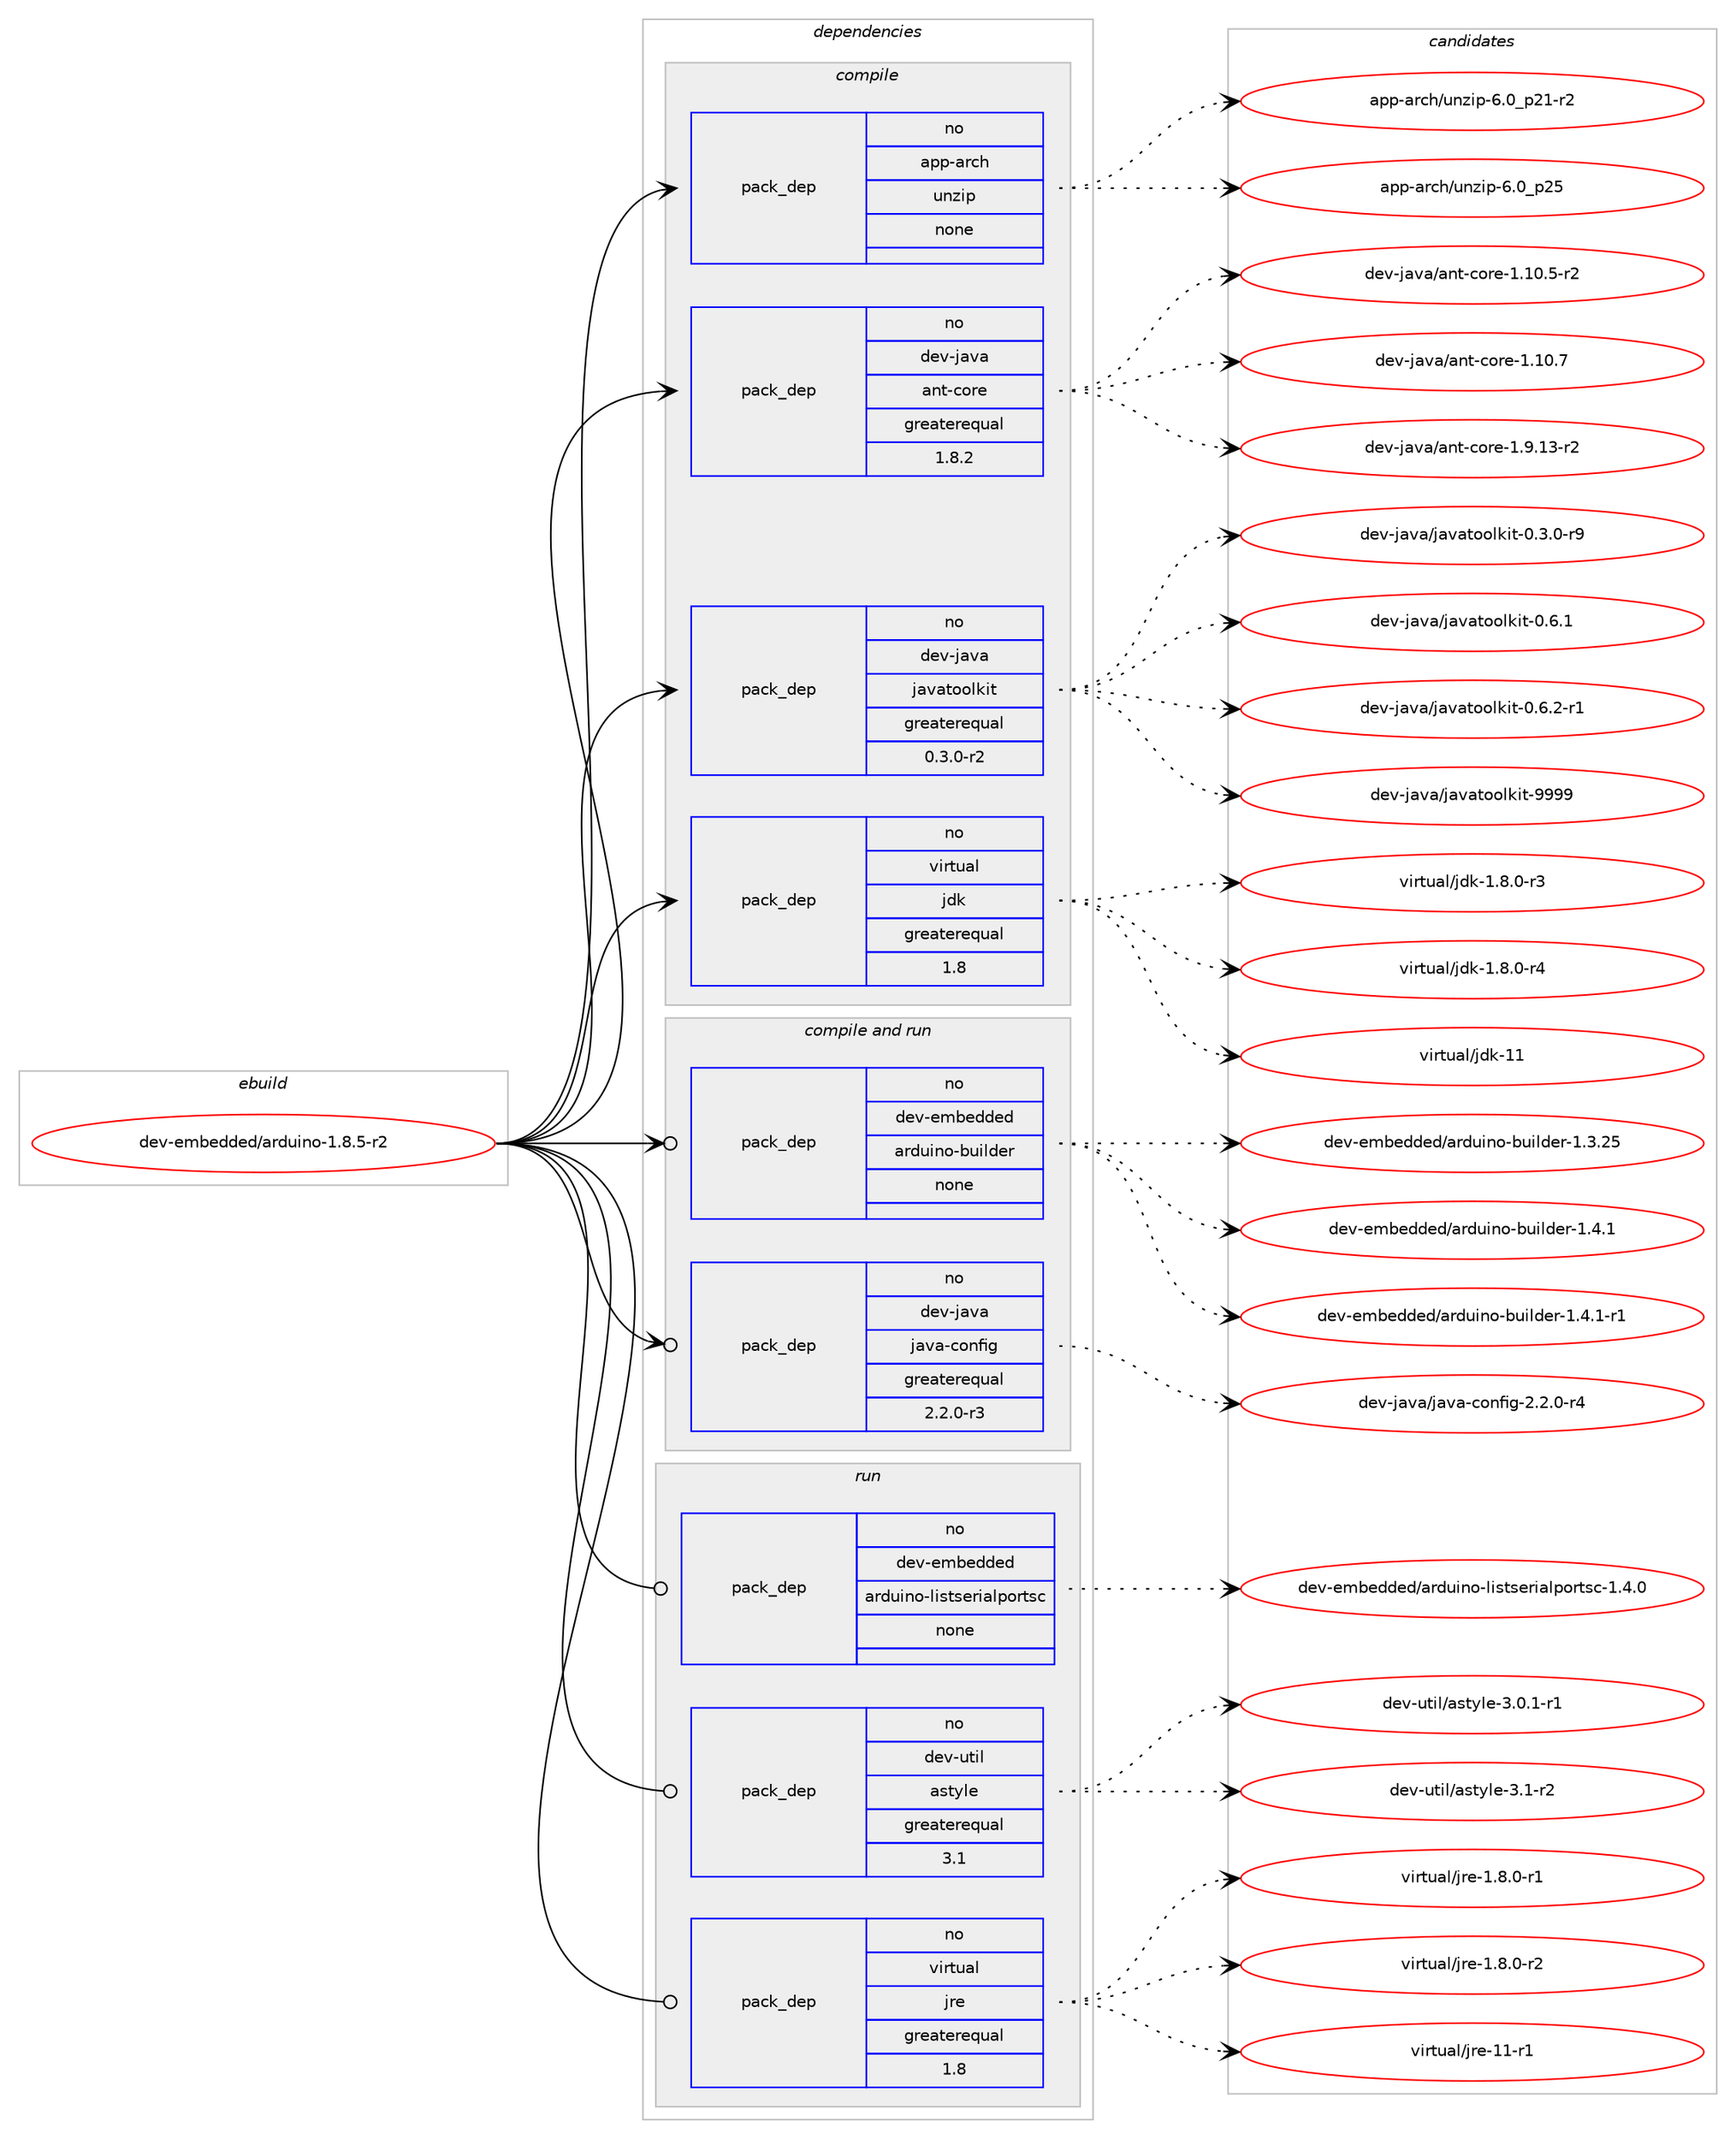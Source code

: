 digraph prolog {

# *************
# Graph options
# *************

newrank=true;
concentrate=true;
compound=true;
graph [rankdir=LR,fontname=Helvetica,fontsize=10,ranksep=1.5];#, ranksep=2.5, nodesep=0.2];
edge  [arrowhead=vee];
node  [fontname=Helvetica,fontsize=10];

# **********
# The ebuild
# **********

subgraph cluster_leftcol {
color=gray;
rank=same;
label=<<i>ebuild</i>>;
id [label="dev-embedded/arduino-1.8.5-r2", color=red, width=4, href="../dev-embedded/arduino-1.8.5-r2.svg"];
}

# ****************
# The dependencies
# ****************

subgraph cluster_midcol {
color=gray;
label=<<i>dependencies</i>>;
subgraph cluster_compile {
fillcolor="#eeeeee";
style=filled;
label=<<i>compile</i>>;
subgraph pack389841 {
dependency523936 [label=<<TABLE BORDER="0" CELLBORDER="1" CELLSPACING="0" CELLPADDING="4" WIDTH="220"><TR><TD ROWSPAN="6" CELLPADDING="30">pack_dep</TD></TR><TR><TD WIDTH="110">no</TD></TR><TR><TD>app-arch</TD></TR><TR><TD>unzip</TD></TR><TR><TD>none</TD></TR><TR><TD></TD></TR></TABLE>>, shape=none, color=blue];
}
id:e -> dependency523936:w [weight=20,style="solid",arrowhead="vee"];
subgraph pack389842 {
dependency523937 [label=<<TABLE BORDER="0" CELLBORDER="1" CELLSPACING="0" CELLPADDING="4" WIDTH="220"><TR><TD ROWSPAN="6" CELLPADDING="30">pack_dep</TD></TR><TR><TD WIDTH="110">no</TD></TR><TR><TD>dev-java</TD></TR><TR><TD>ant-core</TD></TR><TR><TD>greaterequal</TD></TR><TR><TD>1.8.2</TD></TR></TABLE>>, shape=none, color=blue];
}
id:e -> dependency523937:w [weight=20,style="solid",arrowhead="vee"];
subgraph pack389843 {
dependency523938 [label=<<TABLE BORDER="0" CELLBORDER="1" CELLSPACING="0" CELLPADDING="4" WIDTH="220"><TR><TD ROWSPAN="6" CELLPADDING="30">pack_dep</TD></TR><TR><TD WIDTH="110">no</TD></TR><TR><TD>dev-java</TD></TR><TR><TD>javatoolkit</TD></TR><TR><TD>greaterequal</TD></TR><TR><TD>0.3.0-r2</TD></TR></TABLE>>, shape=none, color=blue];
}
id:e -> dependency523938:w [weight=20,style="solid",arrowhead="vee"];
subgraph pack389844 {
dependency523939 [label=<<TABLE BORDER="0" CELLBORDER="1" CELLSPACING="0" CELLPADDING="4" WIDTH="220"><TR><TD ROWSPAN="6" CELLPADDING="30">pack_dep</TD></TR><TR><TD WIDTH="110">no</TD></TR><TR><TD>virtual</TD></TR><TR><TD>jdk</TD></TR><TR><TD>greaterequal</TD></TR><TR><TD>1.8</TD></TR></TABLE>>, shape=none, color=blue];
}
id:e -> dependency523939:w [weight=20,style="solid",arrowhead="vee"];
}
subgraph cluster_compileandrun {
fillcolor="#eeeeee";
style=filled;
label=<<i>compile and run</i>>;
subgraph pack389845 {
dependency523940 [label=<<TABLE BORDER="0" CELLBORDER="1" CELLSPACING="0" CELLPADDING="4" WIDTH="220"><TR><TD ROWSPAN="6" CELLPADDING="30">pack_dep</TD></TR><TR><TD WIDTH="110">no</TD></TR><TR><TD>dev-embedded</TD></TR><TR><TD>arduino-builder</TD></TR><TR><TD>none</TD></TR><TR><TD></TD></TR></TABLE>>, shape=none, color=blue];
}
id:e -> dependency523940:w [weight=20,style="solid",arrowhead="odotvee"];
subgraph pack389846 {
dependency523941 [label=<<TABLE BORDER="0" CELLBORDER="1" CELLSPACING="0" CELLPADDING="4" WIDTH="220"><TR><TD ROWSPAN="6" CELLPADDING="30">pack_dep</TD></TR><TR><TD WIDTH="110">no</TD></TR><TR><TD>dev-java</TD></TR><TR><TD>java-config</TD></TR><TR><TD>greaterequal</TD></TR><TR><TD>2.2.0-r3</TD></TR></TABLE>>, shape=none, color=blue];
}
id:e -> dependency523941:w [weight=20,style="solid",arrowhead="odotvee"];
}
subgraph cluster_run {
fillcolor="#eeeeee";
style=filled;
label=<<i>run</i>>;
subgraph pack389847 {
dependency523942 [label=<<TABLE BORDER="0" CELLBORDER="1" CELLSPACING="0" CELLPADDING="4" WIDTH="220"><TR><TD ROWSPAN="6" CELLPADDING="30">pack_dep</TD></TR><TR><TD WIDTH="110">no</TD></TR><TR><TD>dev-embedded</TD></TR><TR><TD>arduino-listserialportsc</TD></TR><TR><TD>none</TD></TR><TR><TD></TD></TR></TABLE>>, shape=none, color=blue];
}
id:e -> dependency523942:w [weight=20,style="solid",arrowhead="odot"];
subgraph pack389848 {
dependency523943 [label=<<TABLE BORDER="0" CELLBORDER="1" CELLSPACING="0" CELLPADDING="4" WIDTH="220"><TR><TD ROWSPAN="6" CELLPADDING="30">pack_dep</TD></TR><TR><TD WIDTH="110">no</TD></TR><TR><TD>dev-util</TD></TR><TR><TD>astyle</TD></TR><TR><TD>greaterequal</TD></TR><TR><TD>3.1</TD></TR></TABLE>>, shape=none, color=blue];
}
id:e -> dependency523943:w [weight=20,style="solid",arrowhead="odot"];
subgraph pack389849 {
dependency523944 [label=<<TABLE BORDER="0" CELLBORDER="1" CELLSPACING="0" CELLPADDING="4" WIDTH="220"><TR><TD ROWSPAN="6" CELLPADDING="30">pack_dep</TD></TR><TR><TD WIDTH="110">no</TD></TR><TR><TD>virtual</TD></TR><TR><TD>jre</TD></TR><TR><TD>greaterequal</TD></TR><TR><TD>1.8</TD></TR></TABLE>>, shape=none, color=blue];
}
id:e -> dependency523944:w [weight=20,style="solid",arrowhead="odot"];
}
}

# **************
# The candidates
# **************

subgraph cluster_choices {
rank=same;
color=gray;
label=<<i>candidates</i>>;

subgraph choice389841 {
color=black;
nodesep=1;
choice9711211245971149910447117110122105112455446489511250494511450 [label="app-arch/unzip-6.0_p21-r2", color=red, width=4,href="../app-arch/unzip-6.0_p21-r2.svg"];
choice971121124597114991044711711012210511245544648951125053 [label="app-arch/unzip-6.0_p25", color=red, width=4,href="../app-arch/unzip-6.0_p25.svg"];
dependency523936:e -> choice9711211245971149910447117110122105112455446489511250494511450:w [style=dotted,weight="100"];
dependency523936:e -> choice971121124597114991044711711012210511245544648951125053:w [style=dotted,weight="100"];
}
subgraph choice389842 {
color=black;
nodesep=1;
choice10010111845106971189747971101164599111114101454946494846534511450 [label="dev-java/ant-core-1.10.5-r2", color=red, width=4,href="../dev-java/ant-core-1.10.5-r2.svg"];
choice1001011184510697118974797110116459911111410145494649484655 [label="dev-java/ant-core-1.10.7", color=red, width=4,href="../dev-java/ant-core-1.10.7.svg"];
choice10010111845106971189747971101164599111114101454946574649514511450 [label="dev-java/ant-core-1.9.13-r2", color=red, width=4,href="../dev-java/ant-core-1.9.13-r2.svg"];
dependency523937:e -> choice10010111845106971189747971101164599111114101454946494846534511450:w [style=dotted,weight="100"];
dependency523937:e -> choice1001011184510697118974797110116459911111410145494649484655:w [style=dotted,weight="100"];
dependency523937:e -> choice10010111845106971189747971101164599111114101454946574649514511450:w [style=dotted,weight="100"];
}
subgraph choice389843 {
color=black;
nodesep=1;
choice1001011184510697118974710697118971161111111081071051164548465146484511457 [label="dev-java/javatoolkit-0.3.0-r9", color=red, width=4,href="../dev-java/javatoolkit-0.3.0-r9.svg"];
choice100101118451069711897471069711897116111111108107105116454846544649 [label="dev-java/javatoolkit-0.6.1", color=red, width=4,href="../dev-java/javatoolkit-0.6.1.svg"];
choice1001011184510697118974710697118971161111111081071051164548465446504511449 [label="dev-java/javatoolkit-0.6.2-r1", color=red, width=4,href="../dev-java/javatoolkit-0.6.2-r1.svg"];
choice1001011184510697118974710697118971161111111081071051164557575757 [label="dev-java/javatoolkit-9999", color=red, width=4,href="../dev-java/javatoolkit-9999.svg"];
dependency523938:e -> choice1001011184510697118974710697118971161111111081071051164548465146484511457:w [style=dotted,weight="100"];
dependency523938:e -> choice100101118451069711897471069711897116111111108107105116454846544649:w [style=dotted,weight="100"];
dependency523938:e -> choice1001011184510697118974710697118971161111111081071051164548465446504511449:w [style=dotted,weight="100"];
dependency523938:e -> choice1001011184510697118974710697118971161111111081071051164557575757:w [style=dotted,weight="100"];
}
subgraph choice389844 {
color=black;
nodesep=1;
choice11810511411611797108471061001074549465646484511451 [label="virtual/jdk-1.8.0-r3", color=red, width=4,href="../virtual/jdk-1.8.0-r3.svg"];
choice11810511411611797108471061001074549465646484511452 [label="virtual/jdk-1.8.0-r4", color=red, width=4,href="../virtual/jdk-1.8.0-r4.svg"];
choice1181051141161179710847106100107454949 [label="virtual/jdk-11", color=red, width=4,href="../virtual/jdk-11.svg"];
dependency523939:e -> choice11810511411611797108471061001074549465646484511451:w [style=dotted,weight="100"];
dependency523939:e -> choice11810511411611797108471061001074549465646484511452:w [style=dotted,weight="100"];
dependency523939:e -> choice1181051141161179710847106100107454949:w [style=dotted,weight="100"];
}
subgraph choice389845 {
color=black;
nodesep=1;
choice10010111845101109981011001001011004797114100117105110111459811710510810010111445494651465053 [label="dev-embedded/arduino-builder-1.3.25", color=red, width=4,href="../dev-embedded/arduino-builder-1.3.25.svg"];
choice100101118451011099810110010010110047971141001171051101114598117105108100101114454946524649 [label="dev-embedded/arduino-builder-1.4.1", color=red, width=4,href="../dev-embedded/arduino-builder-1.4.1.svg"];
choice1001011184510110998101100100101100479711410011710511011145981171051081001011144549465246494511449 [label="dev-embedded/arduino-builder-1.4.1-r1", color=red, width=4,href="../dev-embedded/arduino-builder-1.4.1-r1.svg"];
dependency523940:e -> choice10010111845101109981011001001011004797114100117105110111459811710510810010111445494651465053:w [style=dotted,weight="100"];
dependency523940:e -> choice100101118451011099810110010010110047971141001171051101114598117105108100101114454946524649:w [style=dotted,weight="100"];
dependency523940:e -> choice1001011184510110998101100100101100479711410011710511011145981171051081001011144549465246494511449:w [style=dotted,weight="100"];
}
subgraph choice389846 {
color=black;
nodesep=1;
choice10010111845106971189747106971189745991111101021051034550465046484511452 [label="dev-java/java-config-2.2.0-r4", color=red, width=4,href="../dev-java/java-config-2.2.0-r4.svg"];
dependency523941:e -> choice10010111845106971189747106971189745991111101021051034550465046484511452:w [style=dotted,weight="100"];
}
subgraph choice389847 {
color=black;
nodesep=1;
choice10010111845101109981011001001011004797114100117105110111451081051151161151011141059710811211111411611599454946524648 [label="dev-embedded/arduino-listserialportsc-1.4.0", color=red, width=4,href="../dev-embedded/arduino-listserialportsc-1.4.0.svg"];
dependency523942:e -> choice10010111845101109981011001001011004797114100117105110111451081051151161151011141059710811211111411611599454946524648:w [style=dotted,weight="100"];
}
subgraph choice389848 {
color=black;
nodesep=1;
choice1001011184511711610510847971151161211081014551464846494511449 [label="dev-util/astyle-3.0.1-r1", color=red, width=4,href="../dev-util/astyle-3.0.1-r1.svg"];
choice100101118451171161051084797115116121108101455146494511450 [label="dev-util/astyle-3.1-r2", color=red, width=4,href="../dev-util/astyle-3.1-r2.svg"];
dependency523943:e -> choice1001011184511711610510847971151161211081014551464846494511449:w [style=dotted,weight="100"];
dependency523943:e -> choice100101118451171161051084797115116121108101455146494511450:w [style=dotted,weight="100"];
}
subgraph choice389849 {
color=black;
nodesep=1;
choice11810511411611797108471061141014549465646484511449 [label="virtual/jre-1.8.0-r1", color=red, width=4,href="../virtual/jre-1.8.0-r1.svg"];
choice11810511411611797108471061141014549465646484511450 [label="virtual/jre-1.8.0-r2", color=red, width=4,href="../virtual/jre-1.8.0-r2.svg"];
choice11810511411611797108471061141014549494511449 [label="virtual/jre-11-r1", color=red, width=4,href="../virtual/jre-11-r1.svg"];
dependency523944:e -> choice11810511411611797108471061141014549465646484511449:w [style=dotted,weight="100"];
dependency523944:e -> choice11810511411611797108471061141014549465646484511450:w [style=dotted,weight="100"];
dependency523944:e -> choice11810511411611797108471061141014549494511449:w [style=dotted,weight="100"];
}
}

}
